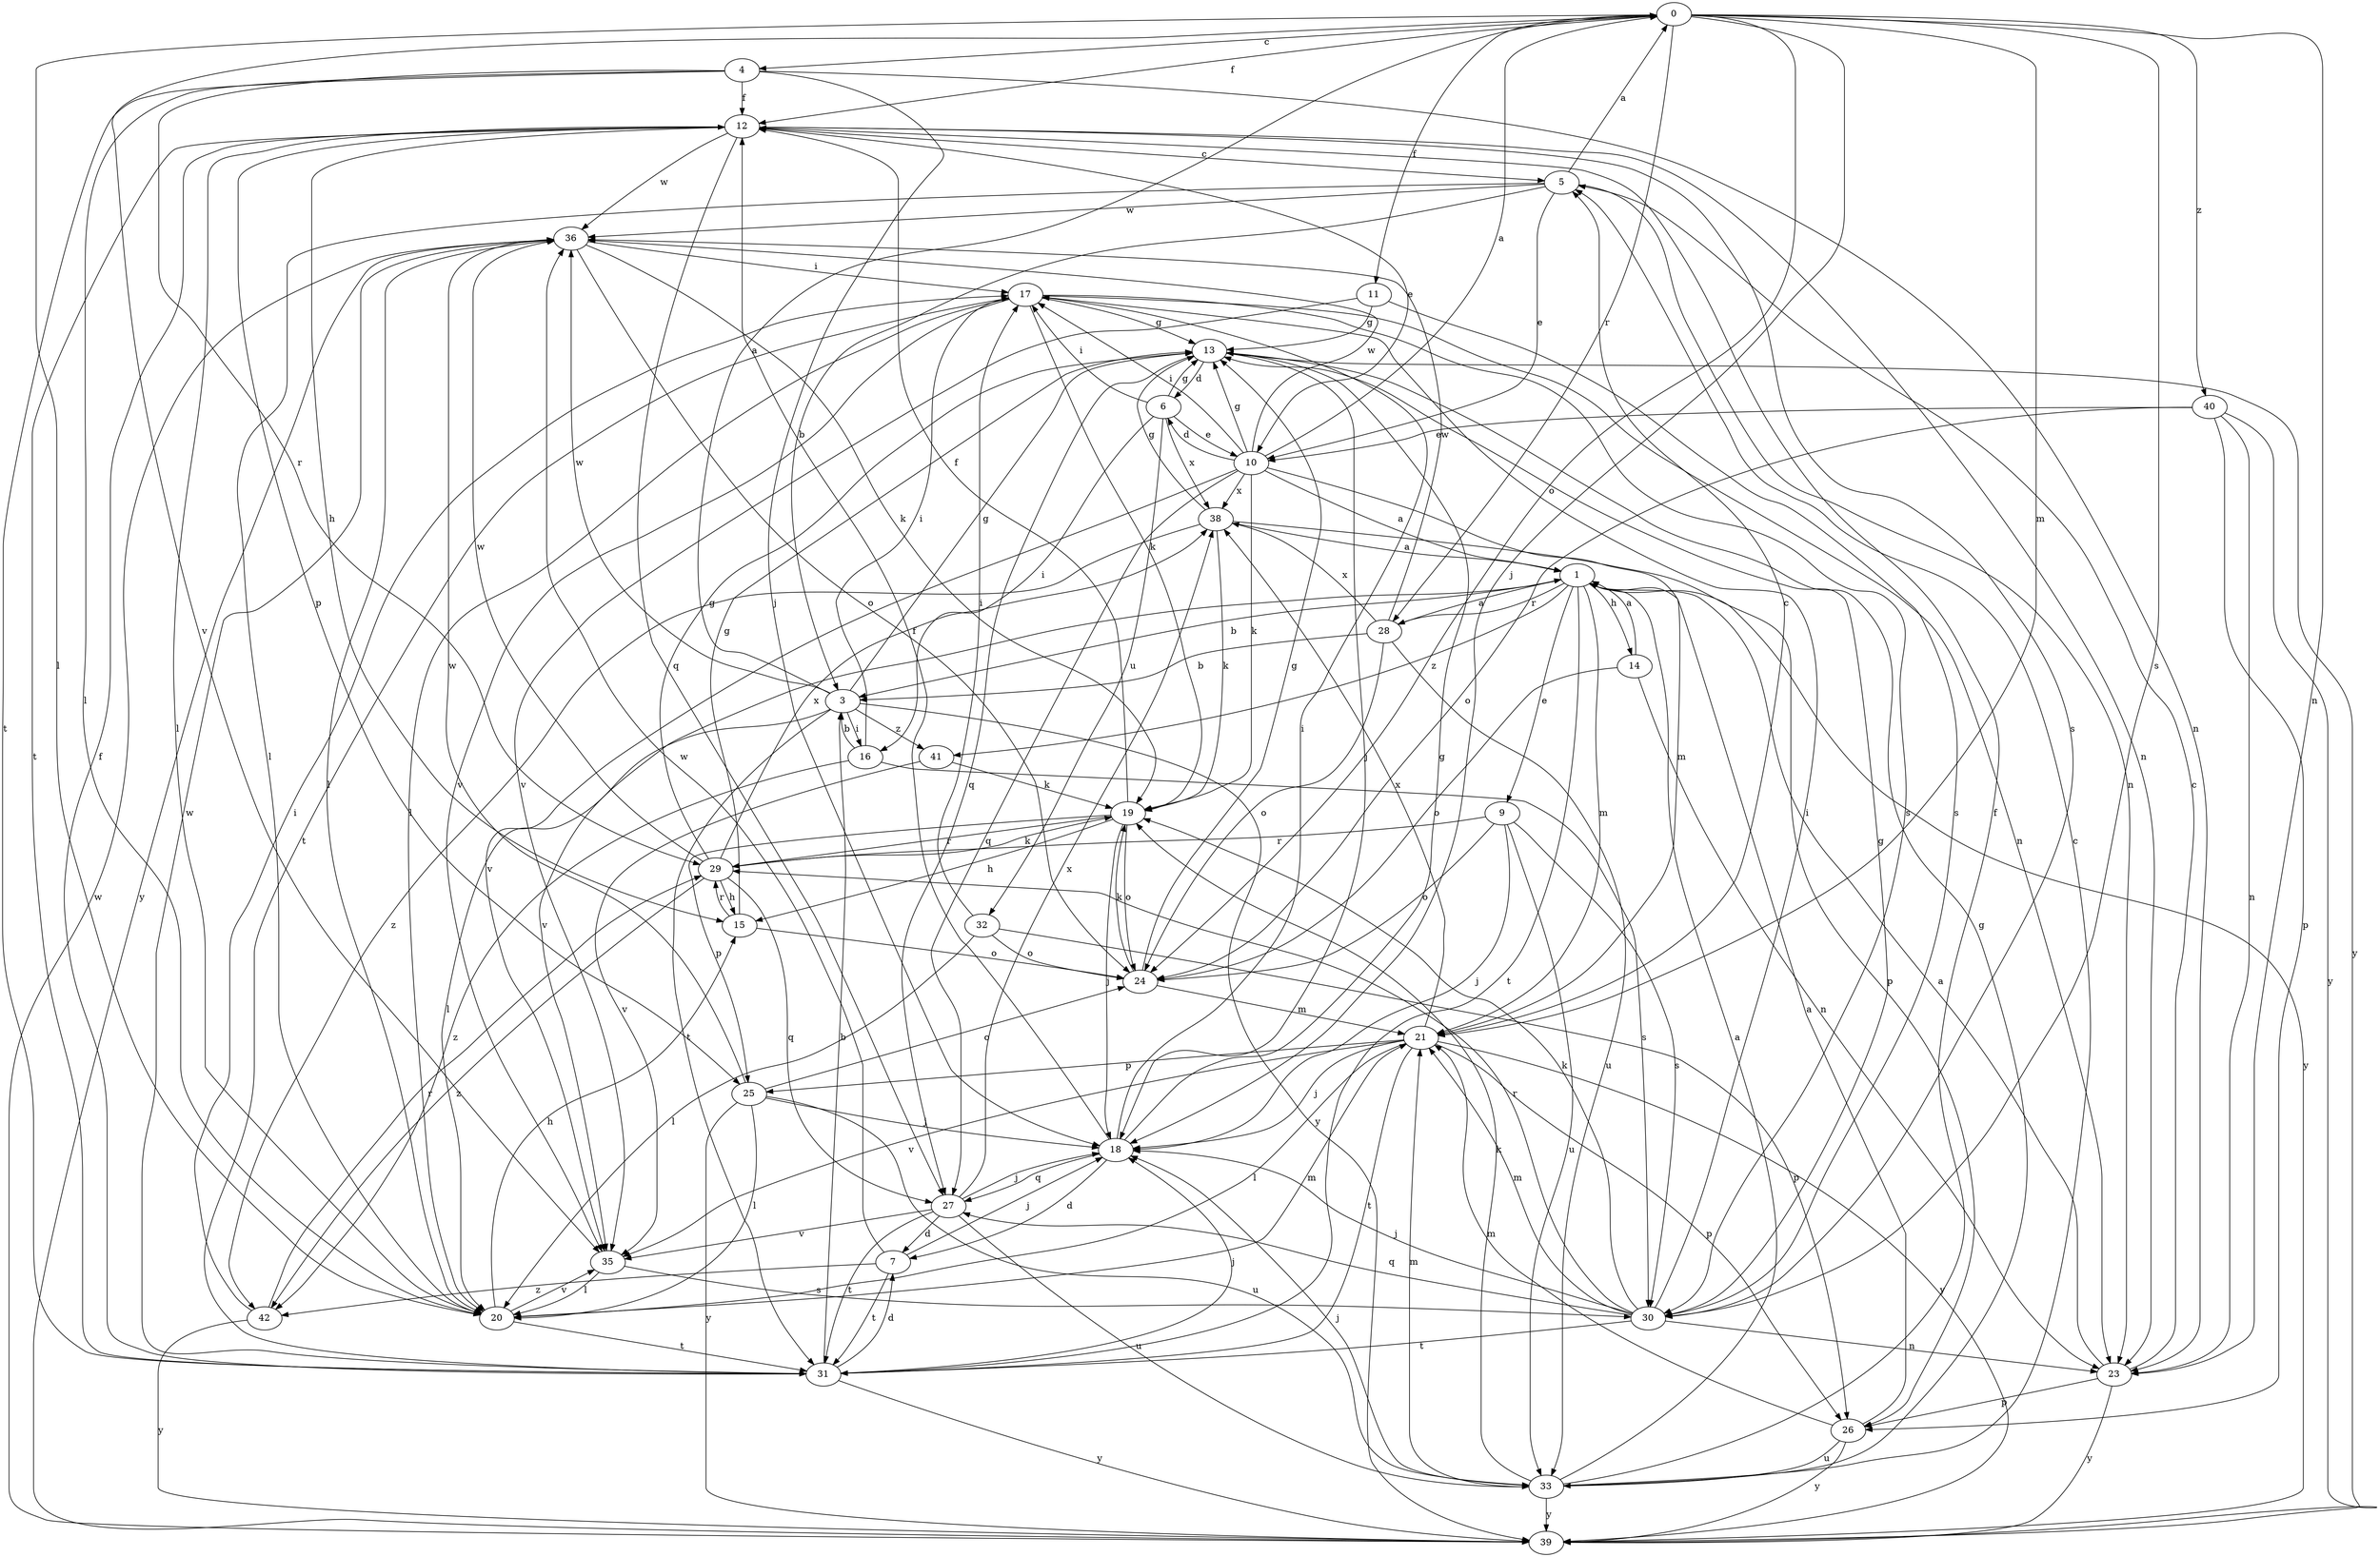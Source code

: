 strict digraph  {
0;
1;
3;
4;
5;
6;
7;
9;
10;
11;
12;
13;
14;
15;
16;
17;
18;
19;
20;
21;
23;
24;
25;
26;
27;
28;
29;
30;
31;
32;
33;
35;
36;
38;
39;
40;
41;
42;
0 -> 4  [label=c];
0 -> 11  [label=f];
0 -> 12  [label=f];
0 -> 18  [label=j];
0 -> 20  [label=l];
0 -> 21  [label=m];
0 -> 23  [label=n];
0 -> 24  [label=o];
0 -> 28  [label=r];
0 -> 30  [label=s];
0 -> 35  [label=v];
0 -> 40  [label=z];
1 -> 3  [label=b];
1 -> 9  [label=e];
1 -> 14  [label=h];
1 -> 21  [label=m];
1 -> 28  [label=r];
1 -> 31  [label=t];
1 -> 35  [label=v];
1 -> 39  [label=y];
1 -> 41  [label=z];
3 -> 0  [label=a];
3 -> 13  [label=g];
3 -> 16  [label=i];
3 -> 20  [label=l];
3 -> 31  [label=t];
3 -> 36  [label=w];
3 -> 39  [label=y];
3 -> 41  [label=z];
4 -> 12  [label=f];
4 -> 18  [label=j];
4 -> 20  [label=l];
4 -> 23  [label=n];
4 -> 29  [label=r];
4 -> 31  [label=t];
5 -> 0  [label=a];
5 -> 3  [label=b];
5 -> 10  [label=e];
5 -> 20  [label=l];
5 -> 23  [label=n];
5 -> 36  [label=w];
6 -> 10  [label=e];
6 -> 13  [label=g];
6 -> 16  [label=i];
6 -> 17  [label=i];
6 -> 32  [label=u];
6 -> 38  [label=x];
7 -> 18  [label=j];
7 -> 31  [label=t];
7 -> 36  [label=w];
7 -> 42  [label=z];
9 -> 18  [label=j];
9 -> 24  [label=o];
9 -> 29  [label=r];
9 -> 30  [label=s];
9 -> 33  [label=u];
10 -> 0  [label=a];
10 -> 1  [label=a];
10 -> 6  [label=d];
10 -> 13  [label=g];
10 -> 17  [label=i];
10 -> 19  [label=k];
10 -> 21  [label=m];
10 -> 27  [label=q];
10 -> 35  [label=v];
10 -> 36  [label=w];
10 -> 38  [label=x];
11 -> 13  [label=g];
11 -> 30  [label=s];
11 -> 35  [label=v];
12 -> 5  [label=c];
12 -> 10  [label=e];
12 -> 15  [label=h];
12 -> 20  [label=l];
12 -> 23  [label=n];
12 -> 25  [label=p];
12 -> 27  [label=q];
12 -> 30  [label=s];
12 -> 31  [label=t];
12 -> 36  [label=w];
13 -> 6  [label=d];
13 -> 18  [label=j];
13 -> 27  [label=q];
13 -> 39  [label=y];
14 -> 1  [label=a];
14 -> 23  [label=n];
14 -> 24  [label=o];
15 -> 13  [label=g];
15 -> 24  [label=o];
15 -> 29  [label=r];
16 -> 3  [label=b];
16 -> 17  [label=i];
16 -> 30  [label=s];
16 -> 42  [label=z];
17 -> 13  [label=g];
17 -> 19  [label=k];
17 -> 20  [label=l];
17 -> 23  [label=n];
17 -> 30  [label=s];
17 -> 31  [label=t];
17 -> 35  [label=v];
18 -> 7  [label=d];
18 -> 12  [label=f];
18 -> 13  [label=g];
18 -> 17  [label=i];
18 -> 27  [label=q];
19 -> 12  [label=f];
19 -> 15  [label=h];
19 -> 18  [label=j];
19 -> 24  [label=o];
19 -> 25  [label=p];
19 -> 29  [label=r];
20 -> 15  [label=h];
20 -> 21  [label=m];
20 -> 31  [label=t];
20 -> 35  [label=v];
21 -> 5  [label=c];
21 -> 18  [label=j];
21 -> 20  [label=l];
21 -> 25  [label=p];
21 -> 26  [label=p];
21 -> 31  [label=t];
21 -> 35  [label=v];
21 -> 38  [label=x];
21 -> 39  [label=y];
23 -> 1  [label=a];
23 -> 5  [label=c];
23 -> 26  [label=p];
23 -> 39  [label=y];
24 -> 13  [label=g];
24 -> 19  [label=k];
24 -> 21  [label=m];
25 -> 18  [label=j];
25 -> 20  [label=l];
25 -> 24  [label=o];
25 -> 33  [label=u];
25 -> 36  [label=w];
25 -> 39  [label=y];
26 -> 1  [label=a];
26 -> 21  [label=m];
26 -> 33  [label=u];
26 -> 39  [label=y];
27 -> 7  [label=d];
27 -> 18  [label=j];
27 -> 31  [label=t];
27 -> 33  [label=u];
27 -> 35  [label=v];
27 -> 38  [label=x];
28 -> 1  [label=a];
28 -> 3  [label=b];
28 -> 24  [label=o];
28 -> 33  [label=u];
28 -> 36  [label=w];
28 -> 38  [label=x];
29 -> 13  [label=g];
29 -> 15  [label=h];
29 -> 19  [label=k];
29 -> 27  [label=q];
29 -> 36  [label=w];
29 -> 38  [label=x];
29 -> 42  [label=z];
30 -> 13  [label=g];
30 -> 17  [label=i];
30 -> 18  [label=j];
30 -> 19  [label=k];
30 -> 21  [label=m];
30 -> 23  [label=n];
30 -> 27  [label=q];
30 -> 29  [label=r];
30 -> 31  [label=t];
31 -> 3  [label=b];
31 -> 7  [label=d];
31 -> 12  [label=f];
31 -> 18  [label=j];
31 -> 36  [label=w];
31 -> 39  [label=y];
32 -> 17  [label=i];
32 -> 20  [label=l];
32 -> 24  [label=o];
32 -> 26  [label=p];
33 -> 1  [label=a];
33 -> 5  [label=c];
33 -> 12  [label=f];
33 -> 13  [label=g];
33 -> 18  [label=j];
33 -> 19  [label=k];
33 -> 21  [label=m];
33 -> 39  [label=y];
35 -> 20  [label=l];
35 -> 30  [label=s];
36 -> 17  [label=i];
36 -> 19  [label=k];
36 -> 20  [label=l];
36 -> 24  [label=o];
36 -> 39  [label=y];
38 -> 1  [label=a];
38 -> 13  [label=g];
38 -> 19  [label=k];
38 -> 26  [label=p];
38 -> 42  [label=z];
39 -> 36  [label=w];
40 -> 10  [label=e];
40 -> 23  [label=n];
40 -> 24  [label=o];
40 -> 26  [label=p];
40 -> 39  [label=y];
41 -> 19  [label=k];
41 -> 35  [label=v];
42 -> 17  [label=i];
42 -> 29  [label=r];
42 -> 39  [label=y];
}
